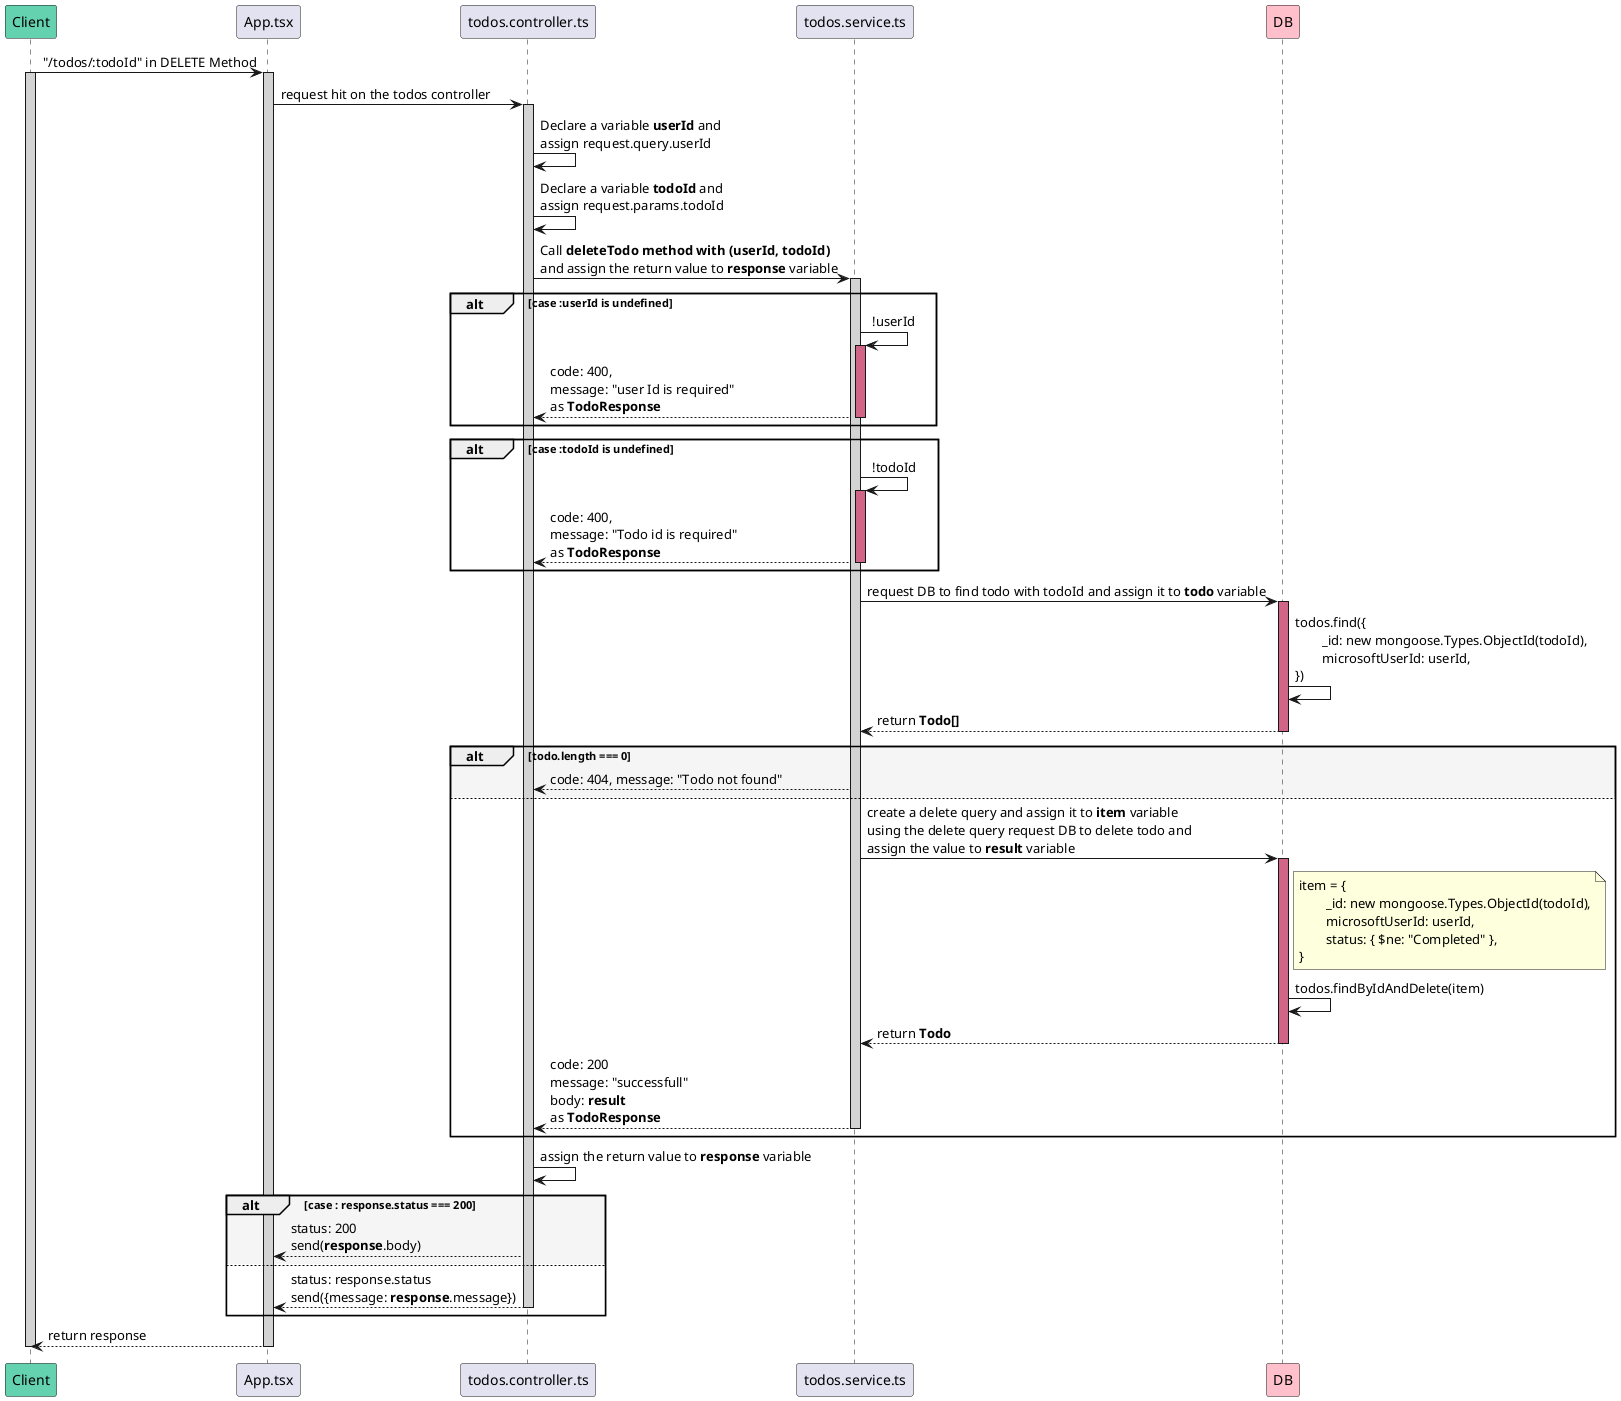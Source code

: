 @startuml Delete Todo with Id
participant Client #64D1AF
participant App.tsx
participant todos.controller.ts
participant todos.service.ts
participant DB #FFC0CB

Client -> App.tsx : "/todos/:todoId" in DELETE Method
activate Client #D3D3D3
activate App.tsx #D3D3D3
App.tsx -> todos.controller.ts : request hit on the todos controller
activate todos.controller.ts #D3D3D3

todos.controller.ts -> todos.controller.ts : Declare a variable **userId** and \nassign request.query.userId
todos.controller.ts -> todos.controller.ts : Declare a variable **todoId** and \nassign request.params.todoId

todos.controller.ts -> todos.service.ts : Call **deleteTodo method with (userId, todoId)** \nand assign the return value to **response** variable

activate todos.service.ts #D3D3D3

alt case :userId is undefined
    todos.service.ts -> todos.service.ts : !userId
    activate  todos.service.ts #D16587
        todos.controller.ts <-- todos.service.ts  : code: 400,\nmessage: "user Id is required"\nas **TodoResponse**
    deactivate todos.service.ts
end

alt case :todoId is undefined
    todos.service.ts -> todos.service.ts : !todoId
    activate  todos.service.ts #D16587
        todos.controller.ts <-- todos.service.ts  : code: 400,\nmessage: "Todo id is required"\nas **TodoResponse**
    deactivate todos.service.ts
end

todos.service.ts -> DB : request DB to find todo with todoId and assign it to **todo** variable
activate DB #D16587
DB -> DB : todos.find({\n\t_id: new mongoose.Types.ObjectId(todoId),\n\tmicrosoftUserId: userId,\n})
todos.service.ts <-- DB : return **Todo[]** 
deactivate DB

alt #DBDBDB4a todo.length === 0
    todos.controller.ts <-- todos.service.ts : code: 404, message: "Todo not found"
else #FFFFFF
    todos.service.ts -> DB : create a delete query and assign it to **item** variable\nusing the delete query request DB to delete todo and \nassign the value to **result** variable
    activate DB #D16587
    note right of DB : item = {\n\t_id: new mongoose.Types.ObjectId(todoId),\n\tmicrosoftUserId: userId,\n\tstatus: { $ne: "Completed" },\n}
    DB -> DB : todos.findByIdAndDelete(item)
    todos.service.ts <-- DB : return **Todo** 
    deactivate DB
    return code: 200\nmessage: "successfull"\nbody: **result**\nas **TodoResponse**
end

todos.controller.ts -> todos.controller.ts  : assign the return value to **response** variable

alt #DBDBDB4a case : response.status === 200 
    App.tsx <-- todos.controller.ts : status: 200\nsend(**response**.body)
else #FFFFFF
    App.tsx <-- todos.controller.ts : status: response.status\nsend({message: **response**.message})
    deactivate todos.controller.ts
end

Client <-- App.tsx : return response

deactivate App.tsx
deactivate Client
@enduml
